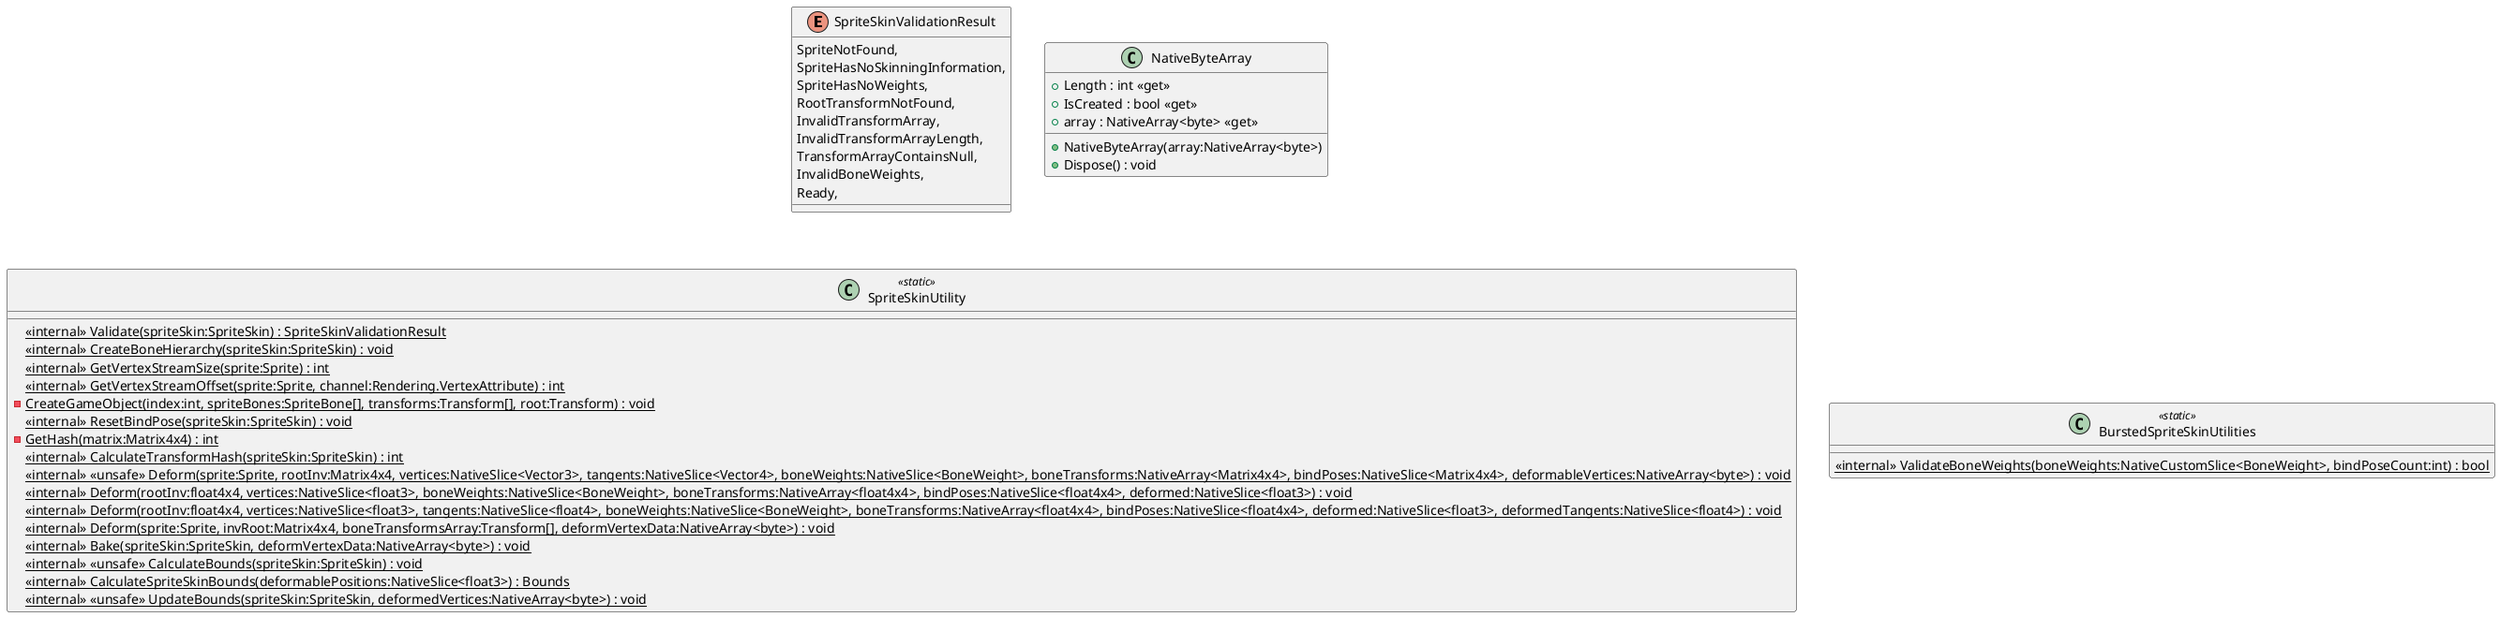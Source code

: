 @startuml
enum SpriteSkinValidationResult {
    SpriteNotFound,
    SpriteHasNoSkinningInformation,
    SpriteHasNoWeights,
    RootTransformNotFound,
    InvalidTransformArray,
    InvalidTransformArrayLength,
    TransformArrayContainsNull,
    InvalidBoneWeights,
    Ready,
}
class NativeByteArray {
    + Length : int <<get>>
    + IsCreated : bool <<get>>
    + array : NativeArray<byte> <<get>>
    + NativeByteArray(array:NativeArray<byte>)
    + Dispose() : void
}
class SpriteSkinUtility <<static>> {
    <<internal>> {static} Validate(spriteSkin:SpriteSkin) : SpriteSkinValidationResult
    <<internal>> {static} CreateBoneHierarchy(spriteSkin:SpriteSkin) : void
    <<internal>> {static} GetVertexStreamSize(sprite:Sprite) : int
    <<internal>> {static} GetVertexStreamOffset(sprite:Sprite, channel:Rendering.VertexAttribute) : int
    {static} - CreateGameObject(index:int, spriteBones:SpriteBone[], transforms:Transform[], root:Transform) : void
    <<internal>> {static} ResetBindPose(spriteSkin:SpriteSkin) : void
    {static} - GetHash(matrix:Matrix4x4) : int
    <<internal>> {static} CalculateTransformHash(spriteSkin:SpriteSkin) : int
    <<internal>> <<unsafe>> {static} Deform(sprite:Sprite, rootInv:Matrix4x4, vertices:NativeSlice<Vector3>, tangents:NativeSlice<Vector4>, boneWeights:NativeSlice<BoneWeight>, boneTransforms:NativeArray<Matrix4x4>, bindPoses:NativeSlice<Matrix4x4>, deformableVertices:NativeArray<byte>) : void
    <<internal>> {static} Deform(rootInv:float4x4, vertices:NativeSlice<float3>, boneWeights:NativeSlice<BoneWeight>, boneTransforms:NativeArray<float4x4>, bindPoses:NativeSlice<float4x4>, deformed:NativeSlice<float3>) : void
    <<internal>> {static} Deform(rootInv:float4x4, vertices:NativeSlice<float3>, tangents:NativeSlice<float4>, boneWeights:NativeSlice<BoneWeight>, boneTransforms:NativeArray<float4x4>, bindPoses:NativeSlice<float4x4>, deformed:NativeSlice<float3>, deformedTangents:NativeSlice<float4>) : void
    <<internal>> {static} Deform(sprite:Sprite, invRoot:Matrix4x4, boneTransformsArray:Transform[], deformVertexData:NativeArray<byte>) : void
    <<internal>> {static} Bake(spriteSkin:SpriteSkin, deformVertexData:NativeArray<byte>) : void
    <<internal>> {static} <<unsafe>> CalculateBounds(spriteSkin:SpriteSkin) : void
    <<internal>> {static} CalculateSpriteSkinBounds(deformablePositions:NativeSlice<float3>) : Bounds
    <<internal>> {static} <<unsafe>> UpdateBounds(spriteSkin:SpriteSkin, deformedVertices:NativeArray<byte>) : void
}
class BurstedSpriteSkinUtilities <<static>> {
    <<internal>> {static} ValidateBoneWeights(boneWeights:NativeCustomSlice<BoneWeight>, bindPoseCount:int) : bool
}
@enduml
